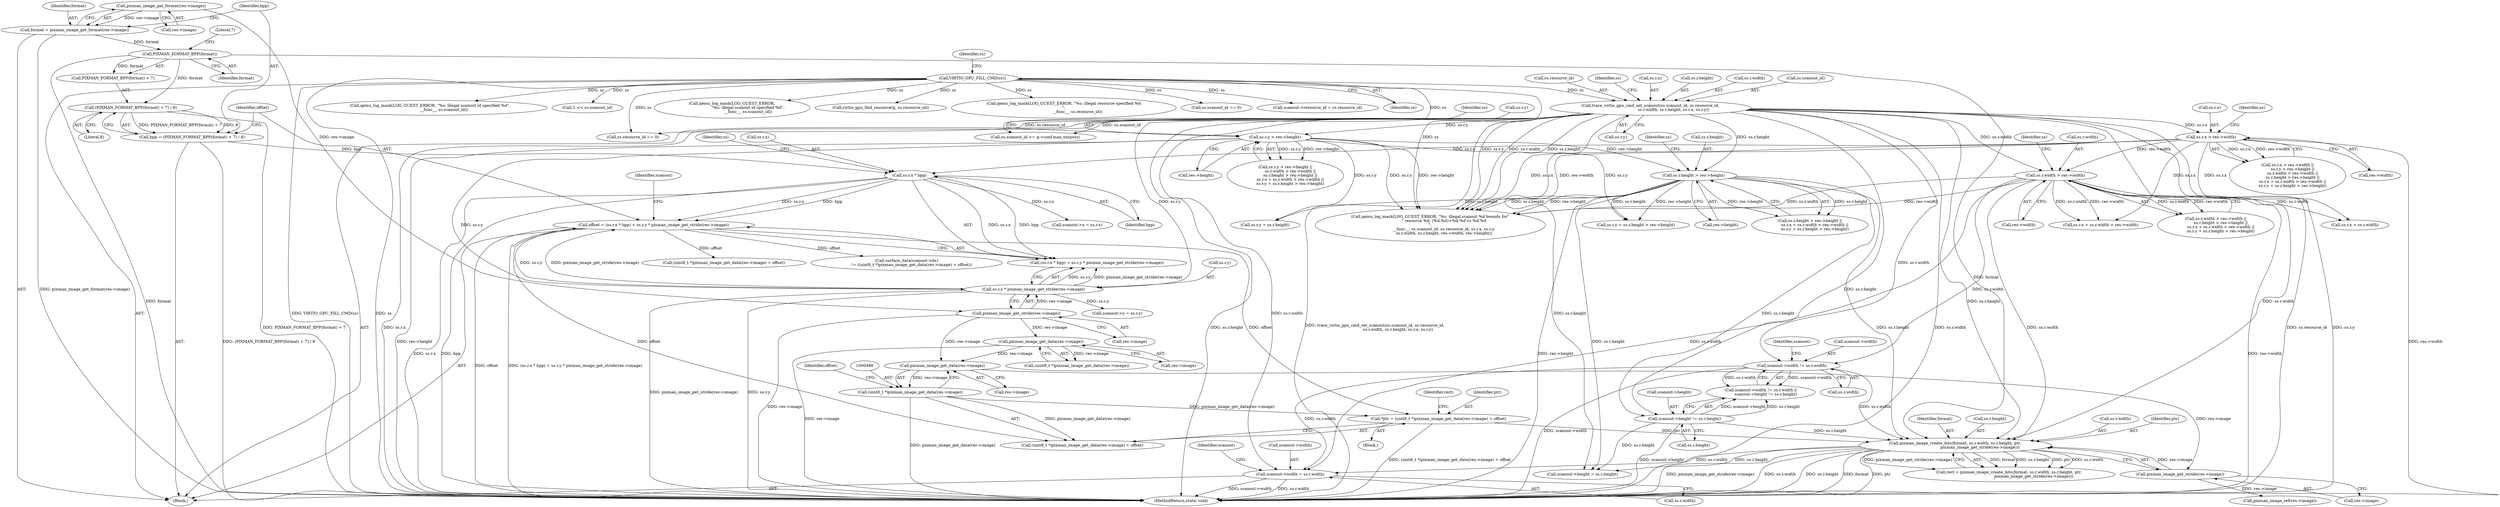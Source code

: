 digraph "0_qemu_dd248ed7e204ee8a1873914e02b8b526e8f1b80d@pointer" {
"1000581" [label="(Call,scanout->width = ss.r.width)"];
"1000496" [label="(Call,pixman_image_create_bits(format, ss.r.width, ss.r.height, ptr,\n                                        pixman_image_get_stride(res->image)))"];
"1000418" [label="(Call,PIXMAN_FORMAT_BPP(format))"];
"1000408" [label="(Call,format = pixman_image_get_format(res->image))"];
"1000410" [label="(Call,pixman_image_get_format(res->image))"];
"1000463" [label="(Call,scanout->width != ss.r.width)"];
"1000114" [label="(Call,trace_virtio_gpu_cmd_set_scanout(ss.scanout_id, ss.resource_id,\n                                     ss.r.width, ss.r.height, ss.r.x, ss.r.y))"];
"1000112" [label="(Call,VIRTIO_GPU_FILL_CMD(ss))"];
"1000305" [label="(Call,ss.r.width > res->width)"];
"1000285" [label="(Call,ss.r.x > res->width)"];
"1000315" [label="(Call,ss.r.height > res->height)"];
"1000295" [label="(Call,ss.r.y > res->height)"];
"1000472" [label="(Call,scanout->height != ss.r.height)"];
"1000484" [label="(Call,*ptr = (uint8_t *)pixman_image_get_data(res->image) + offset)"];
"1000487" [label="(Call,(uint8_t *)pixman_image_get_data(res->image))"];
"1000489" [label="(Call,pixman_image_get_data(res->image))"];
"1000457" [label="(Call,pixman_image_get_data(res->image))"];
"1000438" [label="(Call,pixman_image_get_stride(res->image))"];
"1000422" [label="(Call,offset = (ss.r.x * bpp) + ss.r.y * pixman_image_get_stride(res->image))"];
"1000425" [label="(Call,ss.r.x * bpp)"];
"1000414" [label="(Call,bpp = (PIXMAN_FORMAT_BPP(format) + 7) / 8)"];
"1000416" [label="(Call,(PIXMAN_FORMAT_BPP(format) + 7) / 8)"];
"1000432" [label="(Call,ss.r.y * pixman_image_get_stride(res->image))"];
"1000509" [label="(Call,pixman_image_get_stride(res->image))"];
"1000112" [label="(Call,VIRTIO_GPU_FILL_CMD(ss))"];
"1000498" [label="(Call,ss.r.width)"];
"1000585" [label="(Call,ss.r.width)"];
"1000435" [label="(Identifier,ss)"];
"1000114" [label="(Call,trace_virtio_gpu_cmd_set_scanout(ss.scanout_id, ss.resource_id,\n                                     ss.r.width, ss.r.height, ss.r.x, ss.r.y))"];
"1000494" [label="(Call,rect = pixman_image_create_bits(format, ss.r.width, ss.r.height, ptr,\n                                        pixman_image_get_stride(res->image)))"];
"1000321" [label="(Call,res->height)"];
"1000284" [label="(Call,ss.r.x > res->width ||\n        ss.r.y > res->height ||\n        ss.r.width > res->width ||\n        ss.r.height > res->height ||\n        ss.r.x + ss.r.width > res->width ||\n        ss.r.y + ss.r.height > res->height)"];
"1000152" [label="(Call,qemu_log_mask(LOG_GUEST_ERROR, \"%s: illegal scanout id specified %d\",\n                      __func__, ss.scanout_id))"];
"1000314" [label="(Call,ss.r.height > res->height ||\n        ss.r.x + ss.r.width > res->width ||\n        ss.r.y + ss.r.height > res->height)"];
"1000118" [label="(Call,ss.resource_id)"];
"1000432" [label="(Call,ss.r.y * pixman_image_get_stride(res->image))"];
"1000481" [label="(Block,)"];
"1000207" [label="(Call,1 << ss.scanout_id)"];
"1000495" [label="(Identifier,rect)"];
"1000484" [label="(Call,*ptr = (uint8_t *)pixman_image_get_data(res->image) + offset)"];
"1000489" [label="(Call,pixman_image_get_data(res->image))"];
"1000433" [label="(Call,ss.r.y)"];
"1000486" [label="(Call,(uint8_t *)pixman_image_get_data(res->image) + offset)"];
"1000487" [label="(Call,(uint8_t *)pixman_image_get_data(res->image))"];
"1000171" [label="(Call,ss.resource_id == 0)"];
"1000463" [label="(Call,scanout->width != ss.r.width)"];
"1000455" [label="(Call,(uint8_t *)pixman_image_get_data(res->image))"];
"1000410" [label="(Call,pixman_image_get_format(res->image))"];
"1000305" [label="(Call,ss.r.width > res->width)"];
"1000472" [label="(Call,scanout->height != ss.r.height)"];
"1000422" [label="(Call,offset = (ss.r.x * bpp) + ss.r.y * pixman_image_get_stride(res->image))"];
"1000356" [label="(Call,qemu_log_mask(LOG_GUEST_ERROR, \"%s: illegal scanout %d bounds for\"\n                      \" resource %d, (%d,%d)+%d,%d vs %d %d\n\",\n                      __func__, ss.scanout_id, ss.resource_id, ss.r.x, ss.r.y,\n                      ss.r.width, ss.r.height, res->width, res->height))"];
"1000424" [label="(Call,(ss.r.x * bpp) + ss.r.y * pixman_image_get_stride(res->image))"];
"1000316" [label="(Call,ss.r.height)"];
"1000311" [label="(Call,res->width)"];
"1000219" [label="(Call,qemu_log_mask(LOG_GUEST_ERROR,\n                          \"%s: illegal scanout id specified %d\",\n                          __func__, ss.scanout_id))"];
"1000116" [label="(Identifier,ss)"];
"1000329" [label="(Identifier,ss)"];
"1000474" [label="(Identifier,scanout)"];
"1000144" [label="(Identifier,ss)"];
"1000446" [label="(Identifier,scanout)"];
"1000508" [label="(Identifier,ptr)"];
"1000325" [label="(Call,ss.r.x + ss.r.width > res->width)"];
"1000419" [label="(Identifier,format)"];
"1000509" [label="(Call,pixman_image_get_stride(res->image))"];
"1000131" [label="(Call,ss.r.x)"];
"1000476" [label="(Call,ss.r.height)"];
"1000462" [label="(Call,scanout->width != ss.r.width ||\n        scanout->height != ss.r.height)"];
"1000261" [label="(Call,virtio_gpu_find_resource(g, ss.resource_id))"];
"1000473" [label="(Call,scanout->height)"];
"1000304" [label="(Call,ss.r.width > res->width ||\n        ss.r.height > res->height ||\n        ss.r.x + ss.r.width > res->width ||\n        ss.r.y + ss.r.height > res->height)"];
"1000490" [label="(Call,res->image)"];
"1000438" [label="(Call,pixman_image_get_stride(res->image))"];
"1000308" [label="(Identifier,ss)"];
"1000590" [label="(Call,scanout->height = ss.r.height)"];
"1000285" [label="(Call,ss.r.x > res->width)"];
"1000291" [label="(Call,res->width)"];
"1000582" [label="(Call,scanout->width)"];
"1000301" [label="(Call,res->height)"];
"1000414" [label="(Call,bpp = (PIXMAN_FORMAT_BPP(format) + 7) / 8)"];
"1000318" [label="(Identifier,ss)"];
"1000126" [label="(Call,ss.r.height)"];
"1000563" [label="(Call,scanout->x = ss.r.x)"];
"1000270" [label="(Call,qemu_log_mask(LOG_GUEST_ERROR, \"%s: illegal resource specified %d\n\",\n                      __func__, ss.resource_id))"];
"1000493" [label="(Identifier,offset)"];
"1000457" [label="(Call,pixman_image_get_data(res->image))"];
"1000458" [label="(Call,res->image)"];
"1000213" [label="(Call,ss.scanout_id == 0)"];
"1000426" [label="(Call,ss.r.x)"];
"1000418" [label="(Call,PIXMAN_FORMAT_BPP(format))"];
"1000315" [label="(Call,ss.r.height > res->height)"];
"1000306" [label="(Call,ss.r.width)"];
"1000581" [label="(Call,scanout->width = ss.r.width)"];
"1000411" [label="(Call,res->image)"];
"1000326" [label="(Call,ss.r.x + ss.r.width)"];
"1000454" [label="(Call,(uint8_t *)pixman_image_get_data(res->image) + offset)"];
"1000121" [label="(Call,ss.r.width)"];
"1000295" [label="(Call,ss.r.y > res->height)"];
"1000417" [label="(Call,PIXMAN_FORMAT_BPP(format) + 7)"];
"1000556" [label="(Call,scanout->resource_id = ss.resource_id)"];
"1000423" [label="(Identifier,offset)"];
"1000420" [label="(Literal,7)"];
"1000341" [label="(Call,ss.r.y + ss.r.height)"];
"1000431" [label="(Identifier,bpp)"];
"1000497" [label="(Identifier,format)"];
"1000298" [label="(Identifier,ss)"];
"1000572" [label="(Call,scanout->y = ss.r.y)"];
"1000592" [label="(Identifier,scanout)"];
"1000113" [label="(Identifier,ss)"];
"1000296" [label="(Call,ss.r.y)"];
"1000513" [label="(Call,pixman_image_ref(res->image))"];
"1000415" [label="(Identifier,bpp)"];
"1000485" [label="(Identifier,ptr)"];
"1000496" [label="(Call,pixman_image_create_bits(format, ss.r.width, ss.r.height, ptr,\n                                        pixman_image_get_stride(res->image)))"];
"1000464" [label="(Call,scanout->width)"];
"1000286" [label="(Call,ss.r.x)"];
"1000408" [label="(Call,format = pixman_image_get_format(res->image))"];
"1000294" [label="(Call,ss.r.y > res->height ||\n        ss.r.width > res->width ||\n        ss.r.height > res->height ||\n        ss.r.x + ss.r.width > res->width ||\n        ss.r.y + ss.r.height > res->height)"];
"1000425" [label="(Call,ss.r.x * bpp)"];
"1000136" [label="(Call,ss.r.y)"];
"1000503" [label="(Call,ss.r.height)"];
"1000599" [label="(MethodReturn,static void)"];
"1000115" [label="(Call,ss.scanout_id)"];
"1000510" [label="(Call,res->image)"];
"1000449" [label="(Call,surface_data(scanout->ds)\n        != ((uint8_t *)pixman_image_get_data(res->image) + offset))"];
"1000467" [label="(Call,ss.r.width)"];
"1000340" [label="(Call,ss.r.y + ss.r.height > res->height)"];
"1000416" [label="(Call,(PIXMAN_FORMAT_BPP(format) + 7) / 8)"];
"1000142" [label="(Call,ss.scanout_id >= g->conf.max_outputs)"];
"1000105" [label="(Block,)"];
"1000439" [label="(Call,res->image)"];
"1000409" [label="(Identifier,format)"];
"1000421" [label="(Literal,8)"];
"1000581" -> "1000105"  [label="AST: "];
"1000581" -> "1000585"  [label="CFG: "];
"1000582" -> "1000581"  [label="AST: "];
"1000585" -> "1000581"  [label="AST: "];
"1000592" -> "1000581"  [label="CFG: "];
"1000581" -> "1000599"  [label="DDG: scanout->width"];
"1000581" -> "1000599"  [label="DDG: ss.r.width"];
"1000496" -> "1000581"  [label="DDG: ss.r.width"];
"1000463" -> "1000581"  [label="DDG: ss.r.width"];
"1000114" -> "1000581"  [label="DDG: ss.r.width"];
"1000305" -> "1000581"  [label="DDG: ss.r.width"];
"1000496" -> "1000494"  [label="AST: "];
"1000496" -> "1000509"  [label="CFG: "];
"1000497" -> "1000496"  [label="AST: "];
"1000498" -> "1000496"  [label="AST: "];
"1000503" -> "1000496"  [label="AST: "];
"1000508" -> "1000496"  [label="AST: "];
"1000509" -> "1000496"  [label="AST: "];
"1000494" -> "1000496"  [label="CFG: "];
"1000496" -> "1000599"  [label="DDG: pixman_image_get_stride(res->image)"];
"1000496" -> "1000599"  [label="DDG: ss.r.width"];
"1000496" -> "1000599"  [label="DDG: ss.r.height"];
"1000496" -> "1000599"  [label="DDG: format"];
"1000496" -> "1000599"  [label="DDG: ptr"];
"1000496" -> "1000494"  [label="DDG: format"];
"1000496" -> "1000494"  [label="DDG: ss.r.height"];
"1000496" -> "1000494"  [label="DDG: ptr"];
"1000496" -> "1000494"  [label="DDG: ss.r.width"];
"1000496" -> "1000494"  [label="DDG: pixman_image_get_stride(res->image)"];
"1000418" -> "1000496"  [label="DDG: format"];
"1000463" -> "1000496"  [label="DDG: ss.r.width"];
"1000114" -> "1000496"  [label="DDG: ss.r.width"];
"1000114" -> "1000496"  [label="DDG: ss.r.height"];
"1000305" -> "1000496"  [label="DDG: ss.r.width"];
"1000315" -> "1000496"  [label="DDG: ss.r.height"];
"1000472" -> "1000496"  [label="DDG: ss.r.height"];
"1000484" -> "1000496"  [label="DDG: ptr"];
"1000509" -> "1000496"  [label="DDG: res->image"];
"1000496" -> "1000590"  [label="DDG: ss.r.height"];
"1000418" -> "1000417"  [label="AST: "];
"1000418" -> "1000419"  [label="CFG: "];
"1000419" -> "1000418"  [label="AST: "];
"1000420" -> "1000418"  [label="CFG: "];
"1000418" -> "1000599"  [label="DDG: format"];
"1000418" -> "1000416"  [label="DDG: format"];
"1000418" -> "1000417"  [label="DDG: format"];
"1000408" -> "1000418"  [label="DDG: format"];
"1000408" -> "1000105"  [label="AST: "];
"1000408" -> "1000410"  [label="CFG: "];
"1000409" -> "1000408"  [label="AST: "];
"1000410" -> "1000408"  [label="AST: "];
"1000415" -> "1000408"  [label="CFG: "];
"1000408" -> "1000599"  [label="DDG: pixman_image_get_format(res->image)"];
"1000410" -> "1000408"  [label="DDG: res->image"];
"1000410" -> "1000411"  [label="CFG: "];
"1000411" -> "1000410"  [label="AST: "];
"1000410" -> "1000438"  [label="DDG: res->image"];
"1000463" -> "1000462"  [label="AST: "];
"1000463" -> "1000467"  [label="CFG: "];
"1000464" -> "1000463"  [label="AST: "];
"1000467" -> "1000463"  [label="AST: "];
"1000474" -> "1000463"  [label="CFG: "];
"1000462" -> "1000463"  [label="CFG: "];
"1000463" -> "1000599"  [label="DDG: scanout->width"];
"1000463" -> "1000462"  [label="DDG: scanout->width"];
"1000463" -> "1000462"  [label="DDG: ss.r.width"];
"1000114" -> "1000463"  [label="DDG: ss.r.width"];
"1000305" -> "1000463"  [label="DDG: ss.r.width"];
"1000114" -> "1000105"  [label="AST: "];
"1000114" -> "1000136"  [label="CFG: "];
"1000115" -> "1000114"  [label="AST: "];
"1000118" -> "1000114"  [label="AST: "];
"1000121" -> "1000114"  [label="AST: "];
"1000126" -> "1000114"  [label="AST: "];
"1000131" -> "1000114"  [label="AST: "];
"1000136" -> "1000114"  [label="AST: "];
"1000144" -> "1000114"  [label="CFG: "];
"1000114" -> "1000599"  [label="DDG: ss.r.height"];
"1000114" -> "1000599"  [label="DDG: trace_virtio_gpu_cmd_set_scanout(ss.scanout_id, ss.resource_id,\n                                     ss.r.width, ss.r.height, ss.r.x, ss.r.y)"];
"1000114" -> "1000599"  [label="DDG: ss.r.width"];
"1000114" -> "1000599"  [label="DDG: ss.resource_id"];
"1000114" -> "1000599"  [label="DDG: ss.r.y"];
"1000114" -> "1000599"  [label="DDG: ss.r.x"];
"1000112" -> "1000114"  [label="DDG: ss"];
"1000114" -> "1000142"  [label="DDG: ss.scanout_id"];
"1000114" -> "1000171"  [label="DDG: ss.resource_id"];
"1000114" -> "1000285"  [label="DDG: ss.r.x"];
"1000114" -> "1000295"  [label="DDG: ss.r.y"];
"1000114" -> "1000305"  [label="DDG: ss.r.width"];
"1000114" -> "1000315"  [label="DDG: ss.r.height"];
"1000114" -> "1000356"  [label="DDG: ss.r.y"];
"1000114" -> "1000356"  [label="DDG: ss.r.width"];
"1000114" -> "1000356"  [label="DDG: ss.r.height"];
"1000114" -> "1000432"  [label="DDG: ss.r.y"];
"1000114" -> "1000472"  [label="DDG: ss.r.height"];
"1000114" -> "1000590"  [label="DDG: ss.r.height"];
"1000112" -> "1000105"  [label="AST: "];
"1000112" -> "1000113"  [label="CFG: "];
"1000113" -> "1000112"  [label="AST: "];
"1000116" -> "1000112"  [label="CFG: "];
"1000112" -> "1000599"  [label="DDG: VIRTIO_GPU_FILL_CMD(ss)"];
"1000112" -> "1000599"  [label="DDG: ss"];
"1000112" -> "1000142"  [label="DDG: ss"];
"1000112" -> "1000152"  [label="DDG: ss"];
"1000112" -> "1000171"  [label="DDG: ss"];
"1000112" -> "1000207"  [label="DDG: ss"];
"1000112" -> "1000213"  [label="DDG: ss"];
"1000112" -> "1000219"  [label="DDG: ss"];
"1000112" -> "1000261"  [label="DDG: ss"];
"1000112" -> "1000270"  [label="DDG: ss"];
"1000112" -> "1000356"  [label="DDG: ss"];
"1000112" -> "1000556"  [label="DDG: ss"];
"1000305" -> "1000304"  [label="AST: "];
"1000305" -> "1000311"  [label="CFG: "];
"1000306" -> "1000305"  [label="AST: "];
"1000311" -> "1000305"  [label="AST: "];
"1000318" -> "1000305"  [label="CFG: "];
"1000304" -> "1000305"  [label="CFG: "];
"1000305" -> "1000599"  [label="DDG: res->width"];
"1000305" -> "1000304"  [label="DDG: ss.r.width"];
"1000305" -> "1000304"  [label="DDG: res->width"];
"1000285" -> "1000305"  [label="DDG: res->width"];
"1000305" -> "1000325"  [label="DDG: ss.r.width"];
"1000305" -> "1000325"  [label="DDG: res->width"];
"1000305" -> "1000326"  [label="DDG: ss.r.width"];
"1000305" -> "1000356"  [label="DDG: ss.r.width"];
"1000305" -> "1000356"  [label="DDG: res->width"];
"1000285" -> "1000284"  [label="AST: "];
"1000285" -> "1000291"  [label="CFG: "];
"1000286" -> "1000285"  [label="AST: "];
"1000291" -> "1000285"  [label="AST: "];
"1000298" -> "1000285"  [label="CFG: "];
"1000284" -> "1000285"  [label="CFG: "];
"1000285" -> "1000599"  [label="DDG: res->width"];
"1000285" -> "1000284"  [label="DDG: ss.r.x"];
"1000285" -> "1000284"  [label="DDG: res->width"];
"1000285" -> "1000325"  [label="DDG: ss.r.x"];
"1000285" -> "1000326"  [label="DDG: ss.r.x"];
"1000285" -> "1000356"  [label="DDG: ss.r.x"];
"1000285" -> "1000356"  [label="DDG: res->width"];
"1000285" -> "1000425"  [label="DDG: ss.r.x"];
"1000315" -> "1000314"  [label="AST: "];
"1000315" -> "1000321"  [label="CFG: "];
"1000316" -> "1000315"  [label="AST: "];
"1000321" -> "1000315"  [label="AST: "];
"1000329" -> "1000315"  [label="CFG: "];
"1000314" -> "1000315"  [label="CFG: "];
"1000315" -> "1000599"  [label="DDG: res->height"];
"1000315" -> "1000314"  [label="DDG: ss.r.height"];
"1000315" -> "1000314"  [label="DDG: res->height"];
"1000295" -> "1000315"  [label="DDG: res->height"];
"1000315" -> "1000340"  [label="DDG: ss.r.height"];
"1000315" -> "1000340"  [label="DDG: res->height"];
"1000315" -> "1000341"  [label="DDG: ss.r.height"];
"1000315" -> "1000356"  [label="DDG: ss.r.height"];
"1000315" -> "1000356"  [label="DDG: res->height"];
"1000315" -> "1000472"  [label="DDG: ss.r.height"];
"1000315" -> "1000590"  [label="DDG: ss.r.height"];
"1000295" -> "1000294"  [label="AST: "];
"1000295" -> "1000301"  [label="CFG: "];
"1000296" -> "1000295"  [label="AST: "];
"1000301" -> "1000295"  [label="AST: "];
"1000308" -> "1000295"  [label="CFG: "];
"1000294" -> "1000295"  [label="CFG: "];
"1000295" -> "1000599"  [label="DDG: res->height"];
"1000295" -> "1000294"  [label="DDG: ss.r.y"];
"1000295" -> "1000294"  [label="DDG: res->height"];
"1000295" -> "1000340"  [label="DDG: ss.r.y"];
"1000295" -> "1000341"  [label="DDG: ss.r.y"];
"1000295" -> "1000356"  [label="DDG: ss.r.y"];
"1000295" -> "1000356"  [label="DDG: res->height"];
"1000295" -> "1000432"  [label="DDG: ss.r.y"];
"1000472" -> "1000462"  [label="AST: "];
"1000472" -> "1000476"  [label="CFG: "];
"1000473" -> "1000472"  [label="AST: "];
"1000476" -> "1000472"  [label="AST: "];
"1000462" -> "1000472"  [label="CFG: "];
"1000472" -> "1000599"  [label="DDG: scanout->height"];
"1000472" -> "1000462"  [label="DDG: scanout->height"];
"1000472" -> "1000462"  [label="DDG: ss.r.height"];
"1000472" -> "1000590"  [label="DDG: ss.r.height"];
"1000484" -> "1000481"  [label="AST: "];
"1000484" -> "1000486"  [label="CFG: "];
"1000485" -> "1000484"  [label="AST: "];
"1000486" -> "1000484"  [label="AST: "];
"1000495" -> "1000484"  [label="CFG: "];
"1000484" -> "1000599"  [label="DDG: (uint8_t *)pixman_image_get_data(res->image) + offset"];
"1000487" -> "1000484"  [label="DDG: pixman_image_get_data(res->image)"];
"1000422" -> "1000484"  [label="DDG: offset"];
"1000487" -> "1000486"  [label="AST: "];
"1000487" -> "1000489"  [label="CFG: "];
"1000488" -> "1000487"  [label="AST: "];
"1000489" -> "1000487"  [label="AST: "];
"1000493" -> "1000487"  [label="CFG: "];
"1000487" -> "1000599"  [label="DDG: pixman_image_get_data(res->image)"];
"1000487" -> "1000486"  [label="DDG: pixman_image_get_data(res->image)"];
"1000489" -> "1000487"  [label="DDG: res->image"];
"1000489" -> "1000490"  [label="CFG: "];
"1000490" -> "1000489"  [label="AST: "];
"1000457" -> "1000489"  [label="DDG: res->image"];
"1000438" -> "1000489"  [label="DDG: res->image"];
"1000489" -> "1000509"  [label="DDG: res->image"];
"1000457" -> "1000455"  [label="AST: "];
"1000457" -> "1000458"  [label="CFG: "];
"1000458" -> "1000457"  [label="AST: "];
"1000455" -> "1000457"  [label="CFG: "];
"1000457" -> "1000599"  [label="DDG: res->image"];
"1000457" -> "1000455"  [label="DDG: res->image"];
"1000438" -> "1000457"  [label="DDG: res->image"];
"1000438" -> "1000432"  [label="AST: "];
"1000438" -> "1000439"  [label="CFG: "];
"1000439" -> "1000438"  [label="AST: "];
"1000432" -> "1000438"  [label="CFG: "];
"1000438" -> "1000599"  [label="DDG: res->image"];
"1000438" -> "1000432"  [label="DDG: res->image"];
"1000422" -> "1000105"  [label="AST: "];
"1000422" -> "1000424"  [label="CFG: "];
"1000423" -> "1000422"  [label="AST: "];
"1000424" -> "1000422"  [label="AST: "];
"1000446" -> "1000422"  [label="CFG: "];
"1000422" -> "1000599"  [label="DDG: offset"];
"1000422" -> "1000599"  [label="DDG: (ss.r.x * bpp) + ss.r.y * pixman_image_get_stride(res->image)"];
"1000425" -> "1000422"  [label="DDG: ss.r.x"];
"1000425" -> "1000422"  [label="DDG: bpp"];
"1000432" -> "1000422"  [label="DDG: ss.r.y"];
"1000432" -> "1000422"  [label="DDG: pixman_image_get_stride(res->image)"];
"1000422" -> "1000449"  [label="DDG: offset"];
"1000422" -> "1000454"  [label="DDG: offset"];
"1000422" -> "1000486"  [label="DDG: offset"];
"1000425" -> "1000424"  [label="AST: "];
"1000425" -> "1000431"  [label="CFG: "];
"1000426" -> "1000425"  [label="AST: "];
"1000431" -> "1000425"  [label="AST: "];
"1000435" -> "1000425"  [label="CFG: "];
"1000425" -> "1000599"  [label="DDG: ss.r.x"];
"1000425" -> "1000599"  [label="DDG: bpp"];
"1000425" -> "1000424"  [label="DDG: ss.r.x"];
"1000425" -> "1000424"  [label="DDG: bpp"];
"1000414" -> "1000425"  [label="DDG: bpp"];
"1000425" -> "1000563"  [label="DDG: ss.r.x"];
"1000414" -> "1000105"  [label="AST: "];
"1000414" -> "1000416"  [label="CFG: "];
"1000415" -> "1000414"  [label="AST: "];
"1000416" -> "1000414"  [label="AST: "];
"1000423" -> "1000414"  [label="CFG: "];
"1000414" -> "1000599"  [label="DDG: (PIXMAN_FORMAT_BPP(format) + 7) / 8"];
"1000416" -> "1000414"  [label="DDG: PIXMAN_FORMAT_BPP(format) + 7"];
"1000416" -> "1000414"  [label="DDG: 8"];
"1000416" -> "1000421"  [label="CFG: "];
"1000417" -> "1000416"  [label="AST: "];
"1000421" -> "1000416"  [label="AST: "];
"1000416" -> "1000599"  [label="DDG: PIXMAN_FORMAT_BPP(format) + 7"];
"1000432" -> "1000424"  [label="AST: "];
"1000433" -> "1000432"  [label="AST: "];
"1000424" -> "1000432"  [label="CFG: "];
"1000432" -> "1000599"  [label="DDG: pixman_image_get_stride(res->image)"];
"1000432" -> "1000599"  [label="DDG: ss.r.y"];
"1000432" -> "1000424"  [label="DDG: ss.r.y"];
"1000432" -> "1000424"  [label="DDG: pixman_image_get_stride(res->image)"];
"1000432" -> "1000572"  [label="DDG: ss.r.y"];
"1000509" -> "1000510"  [label="CFG: "];
"1000510" -> "1000509"  [label="AST: "];
"1000509" -> "1000513"  [label="DDG: res->image"];
}
